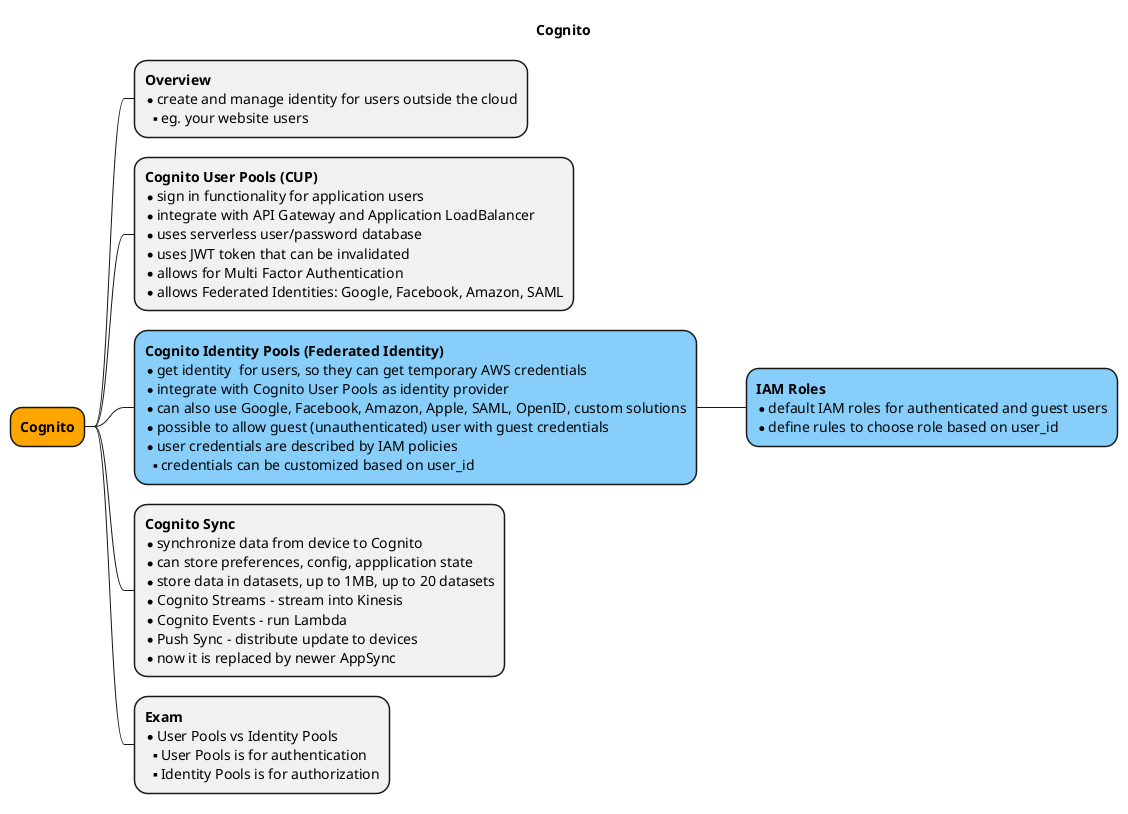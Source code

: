 @startmindmap 00-diagram

title Cognito

<style>
mindmapDiagram {
  .trail {
    BackgroundColor Pink
  }
  .orange {
    BackgroundColor orange
  }
  .identity {
    BackgroundColor LightSkyBlue
  }
}
</style>


*[#Orange] <b>Cognito
 * <b>Overview\n*create and manage identity for users outside the cloud\n**eg. your website users
 * <b>Cognito User Pools (CUP)\n*sign in functionality for application users\n*integrate with API Gateway and Application LoadBalancer\n*uses serverless user/password database\n*uses JWT token that can be invalidated\n*allows for Multi Factor Authentication\n*allows Federated Identities: Google, Facebook, Amazon, SAML
 * <b>Cognito Identity Pools (Federated Identity)\n*get identity  for users, so they can get temporary AWS credentials\n*integrate with Cognito User Pools as identity provider\n*can also use Google, Facebook, Amazon, Apple, SAML, OpenID, custom solutions\n*possible to allow guest (unauthenticated) user with guest credentials\n*user credentials are described by IAM policies\n**credentials can be customized based on user_id <<identity>>
  * <b>IAM Roles\n*default IAM roles for authenticated and guest users\n*define rules to choose role based on user_id <<identity>>
 * <b>Cognito Sync\n*synchronize data from device to Cognito\n*can store preferences, config, appplication state\n*store data in datasets, up to 1MB, up to 20 datasets\n*Cognito Streams - stream into Kinesis\n*Cognito Events - run Lambda\n*Push Sync - distribute update to devices\n*now it is replaced by newer AppSync
 * <b>Exam\n*User Pools vs Identity Pools\n**User Pools is for authentication\n**Identity Pools is for authorization
@endmindmap
